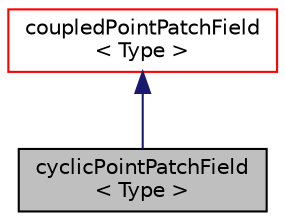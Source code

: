 digraph "cyclicPointPatchField&lt; Type &gt;"
{
  bgcolor="transparent";
  edge [fontname="Helvetica",fontsize="10",labelfontname="Helvetica",labelfontsize="10"];
  node [fontname="Helvetica",fontsize="10",shape=record];
  Node5 [label="cyclicPointPatchField\l\< Type \>",height=0.2,width=0.4,color="black", fillcolor="grey75", style="filled", fontcolor="black"];
  Node6 -> Node5 [dir="back",color="midnightblue",fontsize="10",style="solid",fontname="Helvetica"];
  Node6 [label="coupledPointPatchField\l\< Type \>",height=0.2,width=0.4,color="red",URL="$a27673.html",tooltip="A Coupled boundary condition for pointField. "];
}
